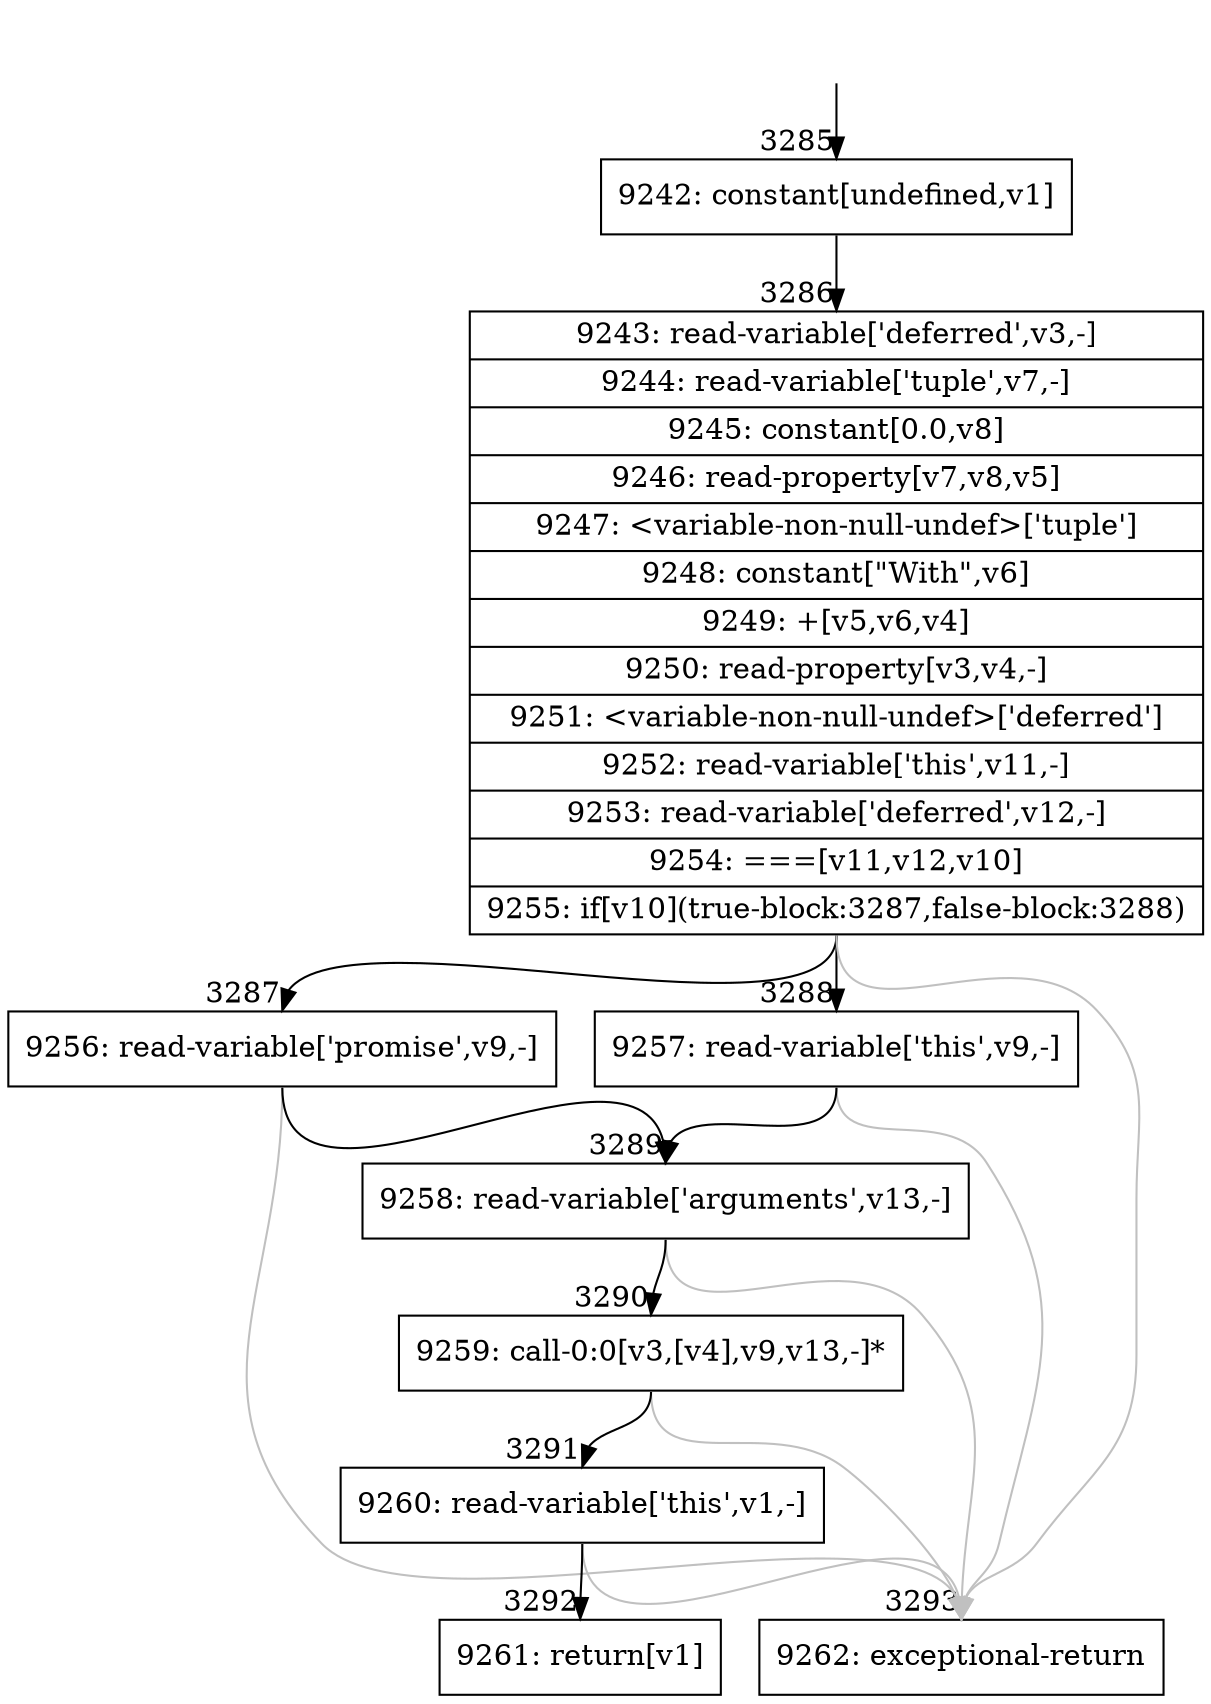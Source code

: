 digraph {
rankdir="TD"
BB_entry227[shape=none,label=""];
BB_entry227 -> BB3285 [tailport=s, headport=n, headlabel="    3285"]
BB3285 [shape=record label="{9242: constant[undefined,v1]}" ] 
BB3285 -> BB3286 [tailport=s, headport=n, headlabel="      3286"]
BB3286 [shape=record label="{9243: read-variable['deferred',v3,-]|9244: read-variable['tuple',v7,-]|9245: constant[0.0,v8]|9246: read-property[v7,v8,v5]|9247: \<variable-non-null-undef\>['tuple']|9248: constant[\"With\",v6]|9249: +[v5,v6,v4]|9250: read-property[v3,v4,-]|9251: \<variable-non-null-undef\>['deferred']|9252: read-variable['this',v11,-]|9253: read-variable['deferred',v12,-]|9254: ===[v11,v12,v10]|9255: if[v10](true-block:3287,false-block:3288)}" ] 
BB3286 -> BB3287 [tailport=s, headport=n, headlabel="      3287"]
BB3286 -> BB3288 [tailport=s, headport=n, headlabel="      3288"]
BB3286 -> BB3293 [tailport=s, headport=n, color=gray, headlabel="      3293"]
BB3287 [shape=record label="{9256: read-variable['promise',v9,-]}" ] 
BB3287 -> BB3289 [tailport=s, headport=n, headlabel="      3289"]
BB3287 -> BB3293 [tailport=s, headport=n, color=gray]
BB3288 [shape=record label="{9257: read-variable['this',v9,-]}" ] 
BB3288 -> BB3289 [tailport=s, headport=n]
BB3288 -> BB3293 [tailport=s, headport=n, color=gray]
BB3289 [shape=record label="{9258: read-variable['arguments',v13,-]}" ] 
BB3289 -> BB3290 [tailport=s, headport=n, headlabel="      3290"]
BB3289 -> BB3293 [tailport=s, headport=n, color=gray]
BB3290 [shape=record label="{9259: call-0:0[v3,[v4],v9,v13,-]*}" ] 
BB3290 -> BB3291 [tailport=s, headport=n, headlabel="      3291"]
BB3290 -> BB3293 [tailport=s, headport=n, color=gray]
BB3291 [shape=record label="{9260: read-variable['this',v1,-]}" ] 
BB3291 -> BB3292 [tailport=s, headport=n, headlabel="      3292"]
BB3291 -> BB3293 [tailport=s, headport=n, color=gray]
BB3292 [shape=record label="{9261: return[v1]}" ] 
BB3293 [shape=record label="{9262: exceptional-return}" ] 
}
